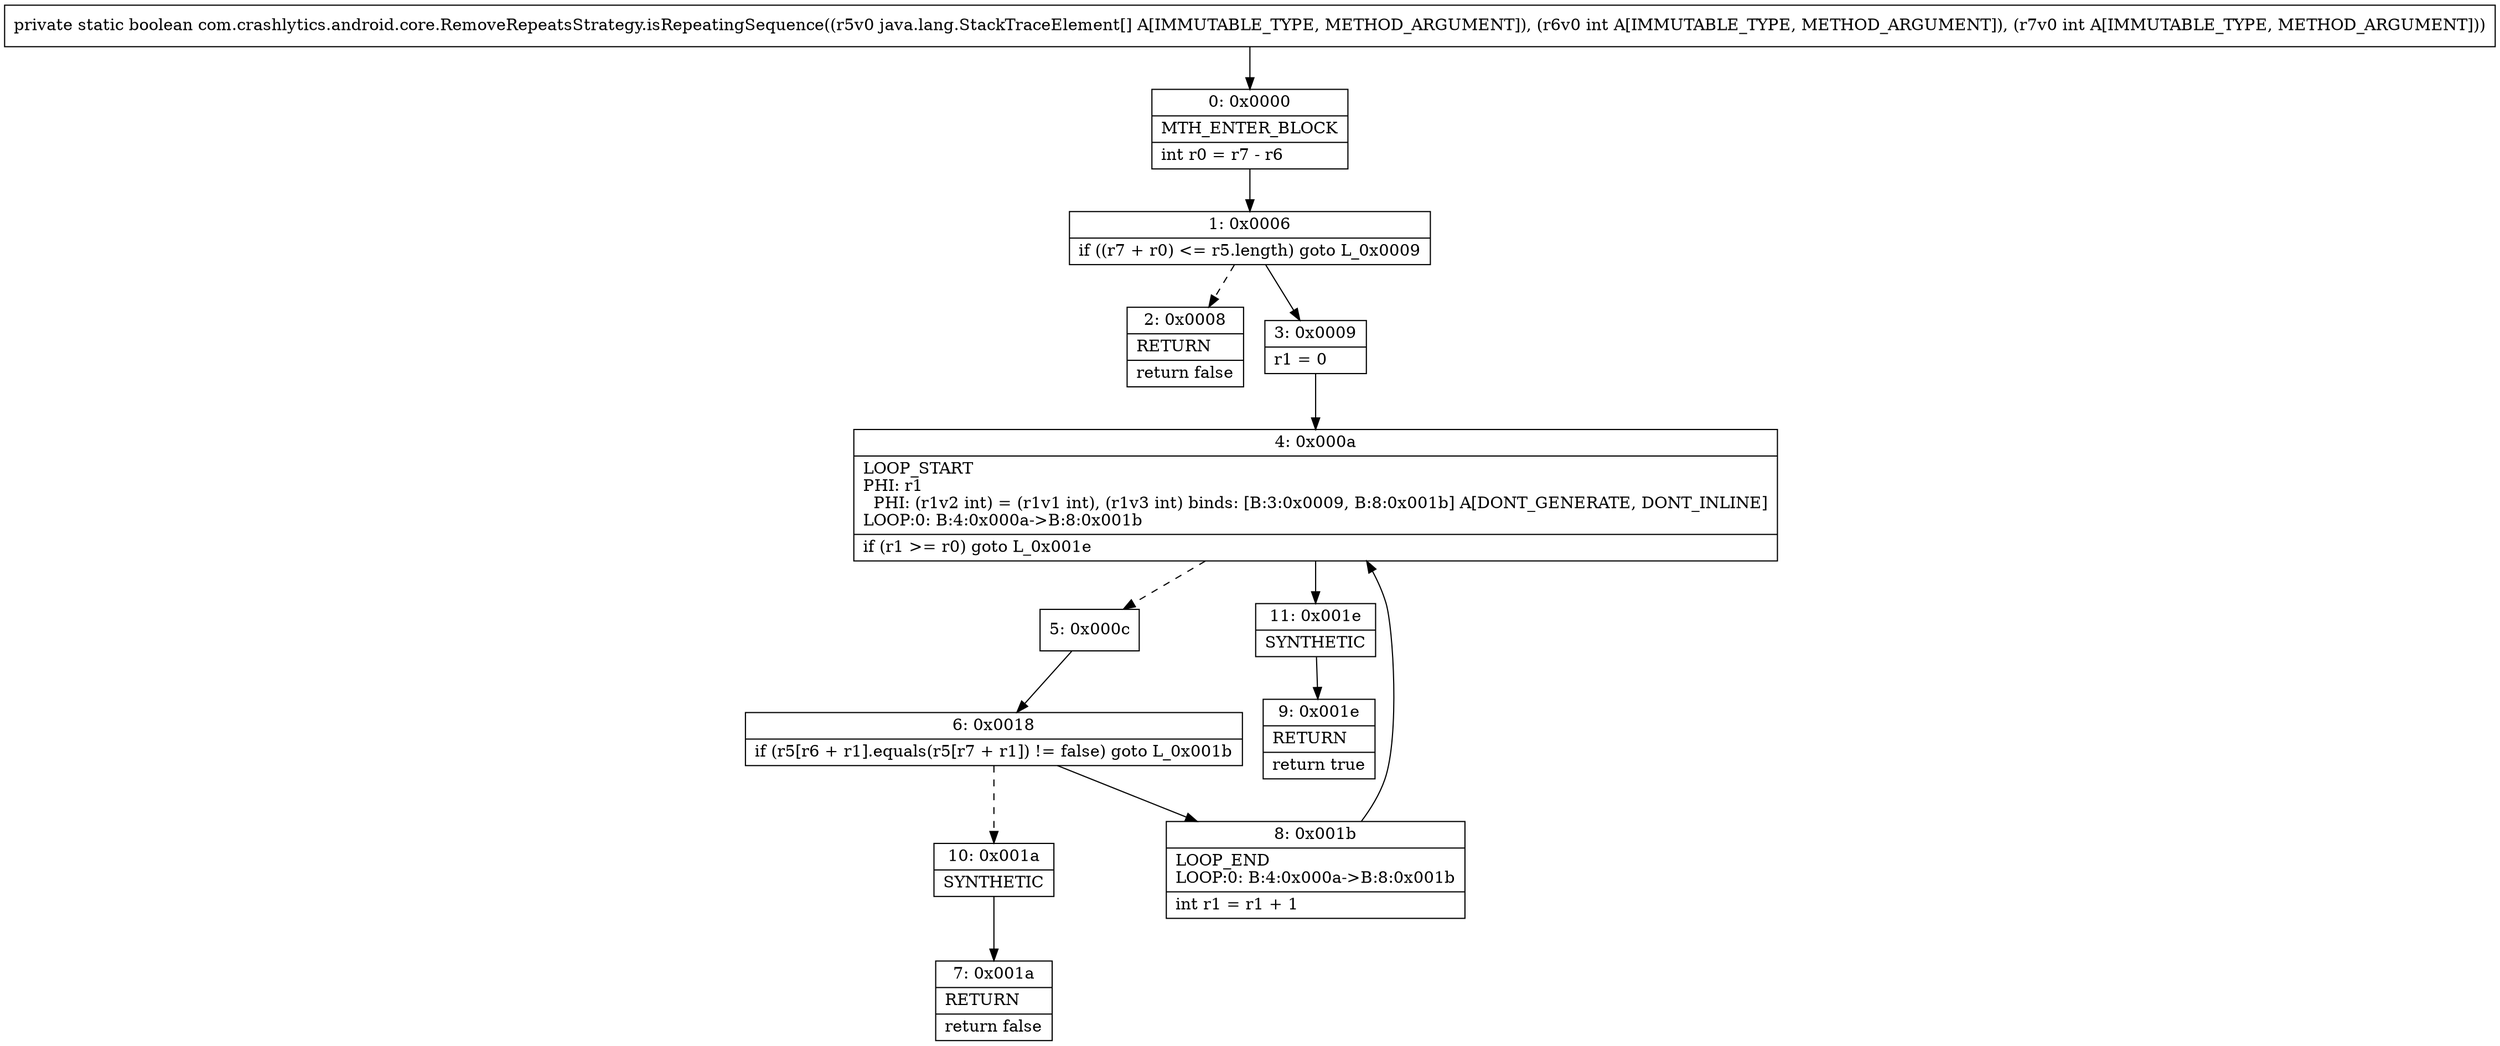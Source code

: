 digraph "CFG forcom.crashlytics.android.core.RemoveRepeatsStrategy.isRepeatingSequence([Ljava\/lang\/StackTraceElement;II)Z" {
Node_0 [shape=record,label="{0\:\ 0x0000|MTH_ENTER_BLOCK\l|int r0 = r7 \- r6\l}"];
Node_1 [shape=record,label="{1\:\ 0x0006|if ((r7 + r0) \<= r5.length) goto L_0x0009\l}"];
Node_2 [shape=record,label="{2\:\ 0x0008|RETURN\l|return false\l}"];
Node_3 [shape=record,label="{3\:\ 0x0009|r1 = 0\l}"];
Node_4 [shape=record,label="{4\:\ 0x000a|LOOP_START\lPHI: r1 \l  PHI: (r1v2 int) = (r1v1 int), (r1v3 int) binds: [B:3:0x0009, B:8:0x001b] A[DONT_GENERATE, DONT_INLINE]\lLOOP:0: B:4:0x000a\-\>B:8:0x001b\l|if (r1 \>= r0) goto L_0x001e\l}"];
Node_5 [shape=record,label="{5\:\ 0x000c}"];
Node_6 [shape=record,label="{6\:\ 0x0018|if (r5[r6 + r1].equals(r5[r7 + r1]) != false) goto L_0x001b\l}"];
Node_7 [shape=record,label="{7\:\ 0x001a|RETURN\l|return false\l}"];
Node_8 [shape=record,label="{8\:\ 0x001b|LOOP_END\lLOOP:0: B:4:0x000a\-\>B:8:0x001b\l|int r1 = r1 + 1\l}"];
Node_9 [shape=record,label="{9\:\ 0x001e|RETURN\l|return true\l}"];
Node_10 [shape=record,label="{10\:\ 0x001a|SYNTHETIC\l}"];
Node_11 [shape=record,label="{11\:\ 0x001e|SYNTHETIC\l}"];
MethodNode[shape=record,label="{private static boolean com.crashlytics.android.core.RemoveRepeatsStrategy.isRepeatingSequence((r5v0 java.lang.StackTraceElement[] A[IMMUTABLE_TYPE, METHOD_ARGUMENT]), (r6v0 int A[IMMUTABLE_TYPE, METHOD_ARGUMENT]), (r7v0 int A[IMMUTABLE_TYPE, METHOD_ARGUMENT])) }"];
MethodNode -> Node_0;
Node_0 -> Node_1;
Node_1 -> Node_2[style=dashed];
Node_1 -> Node_3;
Node_3 -> Node_4;
Node_4 -> Node_5[style=dashed];
Node_4 -> Node_11;
Node_5 -> Node_6;
Node_6 -> Node_8;
Node_6 -> Node_10[style=dashed];
Node_8 -> Node_4;
Node_10 -> Node_7;
Node_11 -> Node_9;
}

